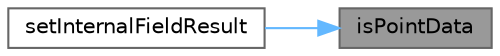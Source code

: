 digraph "isPointData"
{
 // LATEX_PDF_SIZE
  bgcolor="transparent";
  edge [fontname=Helvetica,fontsize=10,labelfontname=Helvetica,labelfontsize=10];
  node [fontname=Helvetica,fontsize=10,shape=box,height=0.2,width=0.4];
  rankdir="RL";
  Node1 [id="Node000001",label="isPointData",height=0.2,width=0.4,color="gray40", fillcolor="grey60", style="filled", fontcolor="black",tooltip=" "];
  Node1 -> Node2 [id="edge1_Node000001_Node000002",dir="back",color="steelblue1",style="solid",tooltip=" "];
  Node2 [id="Node000002",label="setInternalFieldResult",height=0.2,width=0.4,color="grey40", fillcolor="white", style="filled",URL="$classFoam_1_1expressions_1_1volumeExpr_1_1parseDriver.html#acc68d3e0f1114054d6127d3ea6fdd5ac",tooltip=" "];
}

